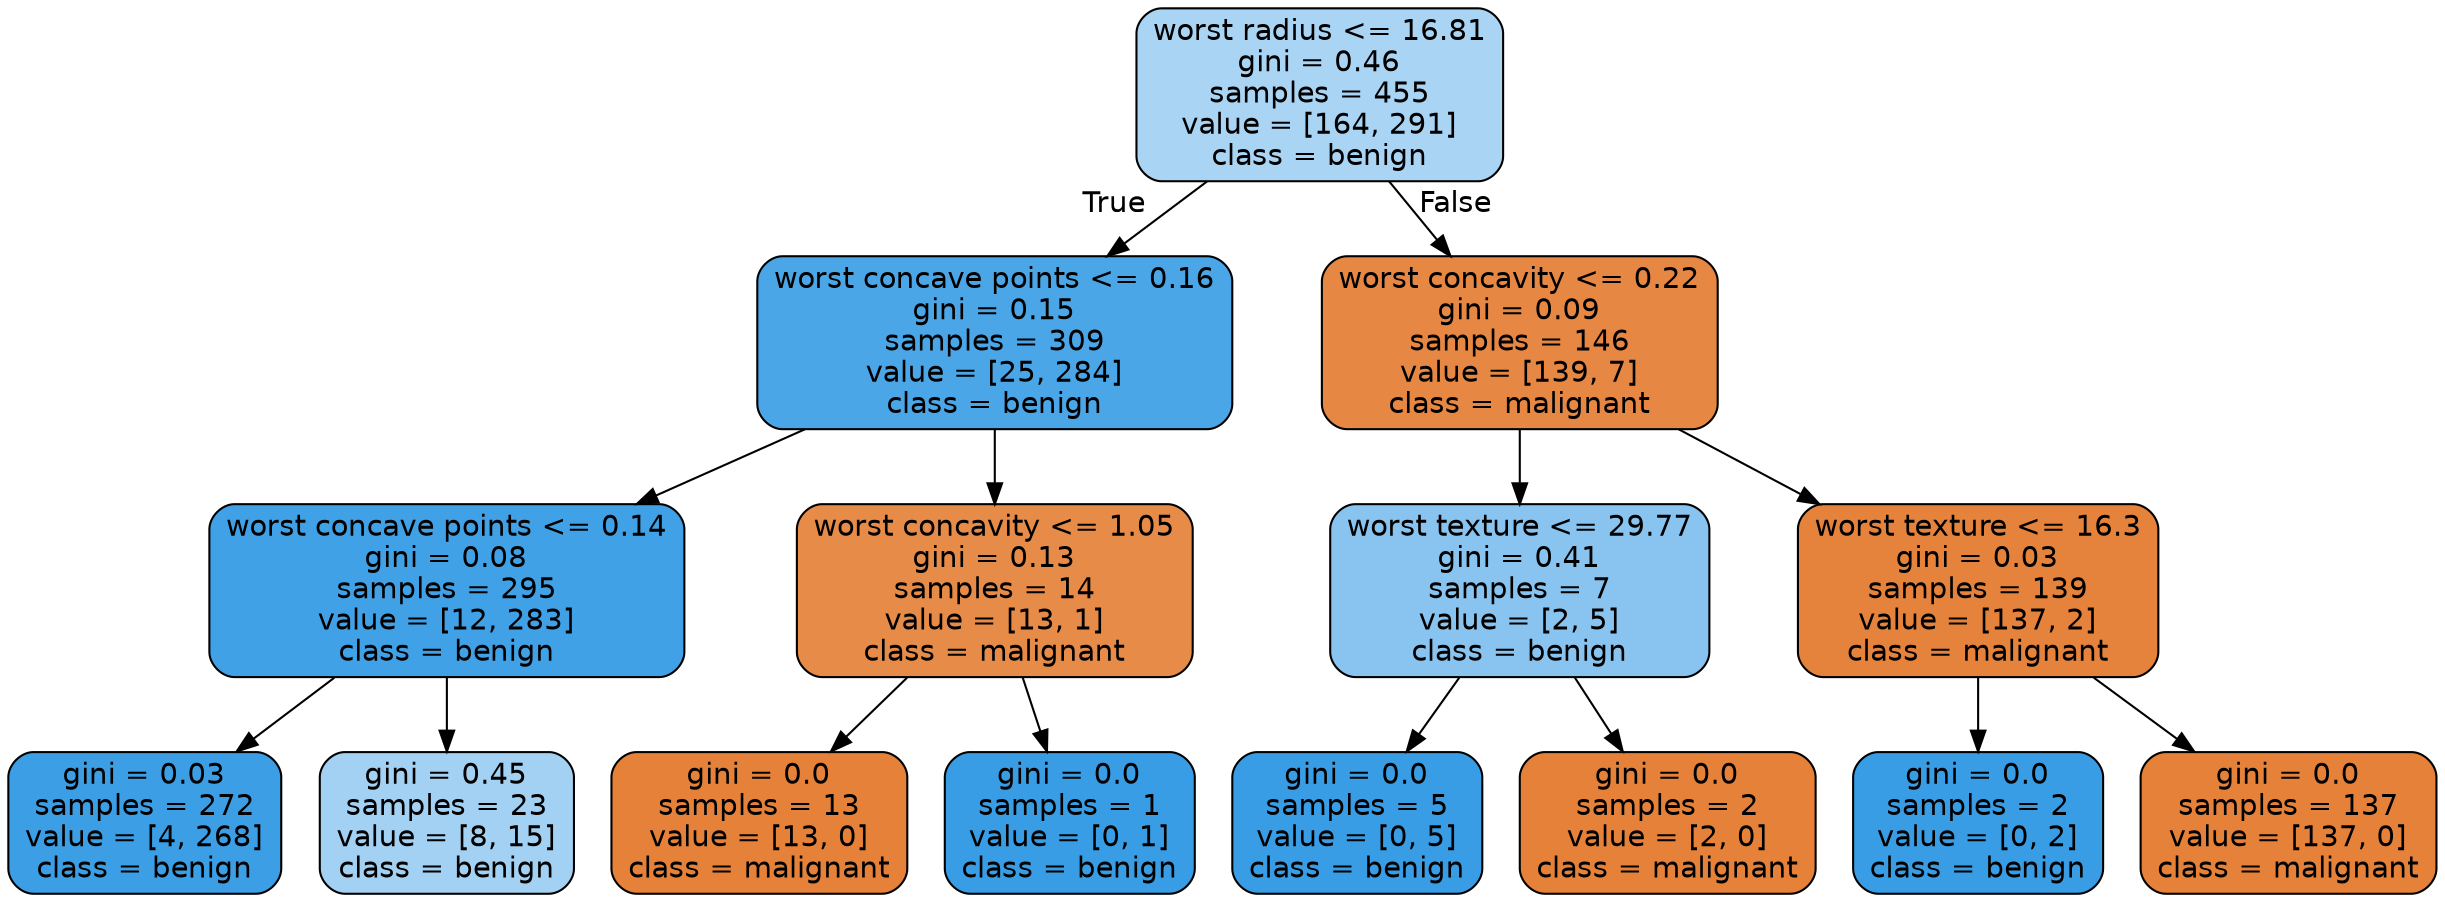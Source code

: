 digraph Tree {
node [shape=box, style="filled, rounded", color="black", fontname=helvetica] ;
edge [fontname=helvetica] ;
0 [label="worst radius <= 16.81\ngini = 0.46\nsamples = 455\nvalue = [164, 291]\nclass = benign", fillcolor="#a9d4f4"] ;
1 [label="worst concave points <= 0.16\ngini = 0.15\nsamples = 309\nvalue = [25, 284]\nclass = benign", fillcolor="#4aa6e7"] ;
0 -> 1 [labeldistance=2.5, labelangle=45, headlabel="True"] ;
2 [label="worst concave points <= 0.14\ngini = 0.08\nsamples = 295\nvalue = [12, 283]\nclass = benign", fillcolor="#41a1e6"] ;
1 -> 2 ;
3 [label="gini = 0.03\nsamples = 272\nvalue = [4, 268]\nclass = benign", fillcolor="#3c9ee5"] ;
2 -> 3 ;
4 [label="gini = 0.45\nsamples = 23\nvalue = [8, 15]\nclass = benign", fillcolor="#a3d1f3"] ;
2 -> 4 ;
5 [label="worst concavity <= 1.05\ngini = 0.13\nsamples = 14\nvalue = [13, 1]\nclass = malignant", fillcolor="#e78b48"] ;
1 -> 5 ;
6 [label="gini = 0.0\nsamples = 13\nvalue = [13, 0]\nclass = malignant", fillcolor="#e58139"] ;
5 -> 6 ;
7 [label="gini = 0.0\nsamples = 1\nvalue = [0, 1]\nclass = benign", fillcolor="#399de5"] ;
5 -> 7 ;
8 [label="worst concavity <= 0.22\ngini = 0.09\nsamples = 146\nvalue = [139, 7]\nclass = malignant", fillcolor="#e68743"] ;
0 -> 8 [labeldistance=2.5, labelangle=-45, headlabel="False"] ;
9 [label="worst texture <= 29.77\ngini = 0.41\nsamples = 7\nvalue = [2, 5]\nclass = benign", fillcolor="#88c4ef"] ;
8 -> 9 ;
10 [label="gini = 0.0\nsamples = 5\nvalue = [0, 5]\nclass = benign", fillcolor="#399de5"] ;
9 -> 10 ;
11 [label="gini = 0.0\nsamples = 2\nvalue = [2, 0]\nclass = malignant", fillcolor="#e58139"] ;
9 -> 11 ;
12 [label="worst texture <= 16.3\ngini = 0.03\nsamples = 139\nvalue = [137, 2]\nclass = malignant", fillcolor="#e5833c"] ;
8 -> 12 ;
13 [label="gini = 0.0\nsamples = 2\nvalue = [0, 2]\nclass = benign", fillcolor="#399de5"] ;
12 -> 13 ;
14 [label="gini = 0.0\nsamples = 137\nvalue = [137, 0]\nclass = malignant", fillcolor="#e58139"] ;
12 -> 14 ;
}